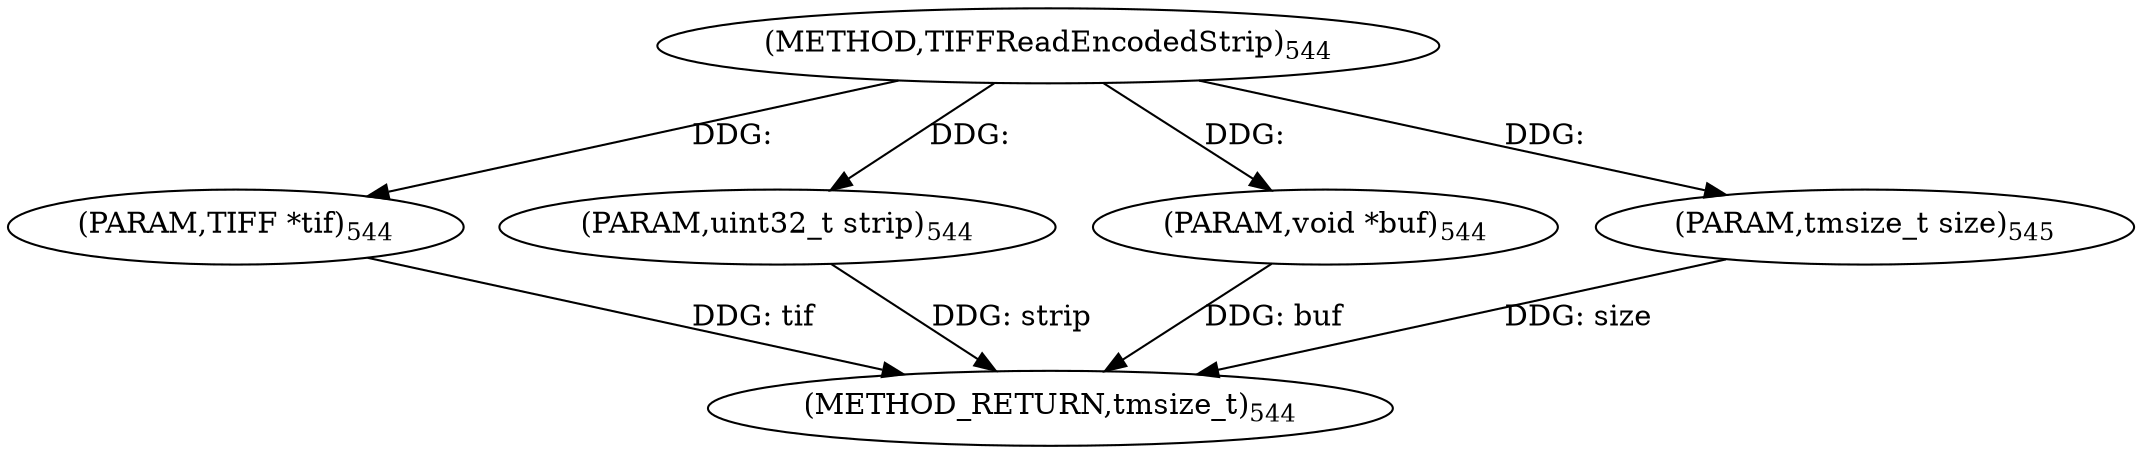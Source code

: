 digraph "TIFFReadEncodedStrip" {  
"9131" [label = <(METHOD,TIFFReadEncodedStrip)<SUB>544</SUB>> ]
"9136" [label = <(METHOD_RETURN,tmsize_t)<SUB>544</SUB>> ]
"9132" [label = <(PARAM,TIFF *tif)<SUB>544</SUB>> ]
"9133" [label = <(PARAM,uint32_t strip)<SUB>544</SUB>> ]
"9134" [label = <(PARAM,void *buf)<SUB>544</SUB>> ]
"9135" [label = <(PARAM,tmsize_t size)<SUB>545</SUB>> ]
  "9132" -> "9136"  [ label = "DDG: tif"] 
  "9133" -> "9136"  [ label = "DDG: strip"] 
  "9134" -> "9136"  [ label = "DDG: buf"] 
  "9135" -> "9136"  [ label = "DDG: size"] 
  "9131" -> "9132"  [ label = "DDG: "] 
  "9131" -> "9133"  [ label = "DDG: "] 
  "9131" -> "9134"  [ label = "DDG: "] 
  "9131" -> "9135"  [ label = "DDG: "] 
}

